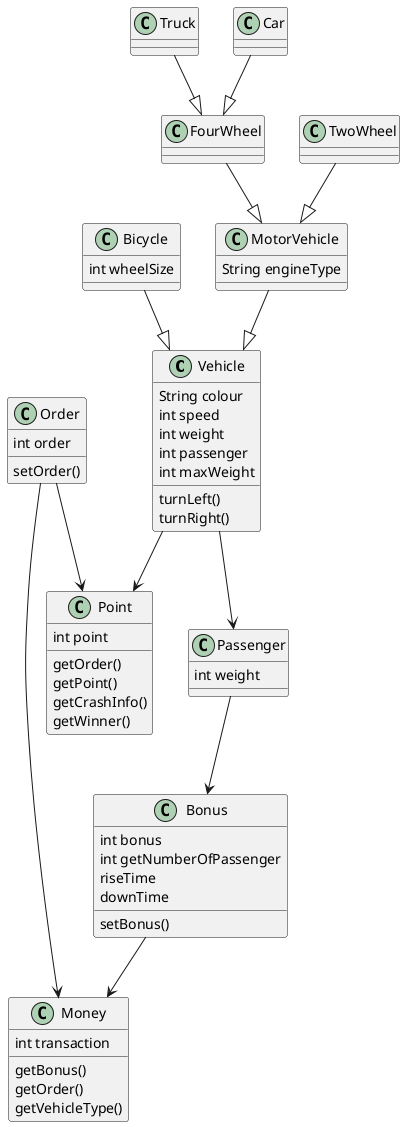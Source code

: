 @startuml
Vehicle : String colour
Vehicle : int speed
Vehicle : int weight
Vehicle : int passenger
Vehicle : int maxWeight
Vehicle : turnLeft()
Vehicle : turnRight()
Passenger : int weight
Bicycle : int wheelSize
MotorVehicle : String engineType
Point : int point
Point : getOrder()
Point : getPoint()
Point : getCrashInfo()
Point : getWinner()
Money : int transaction
Money : getBonus()
Money : getOrder()
Money : getVehicleType()
Bonus : int bonus
Bonus : int getNumberOfPassenger
Bonus : riseTime
Bonus : downTime
Bonus : setBonus()
Order : int order
Order : setOrder()
FourWheel --|> MotorVehicle
Truck --|> FourWheel
Car --|> FourWheel
TwoWheel --|> MotorVehicle
Bicycle --|> Vehicle
MotorVehicle --|> Vehicle
Vehicle --> Point
Bonus --> Money
Passenger --> Bonus
Vehicle --> Passenger
Order --> Money
Order --> Point
@enduml